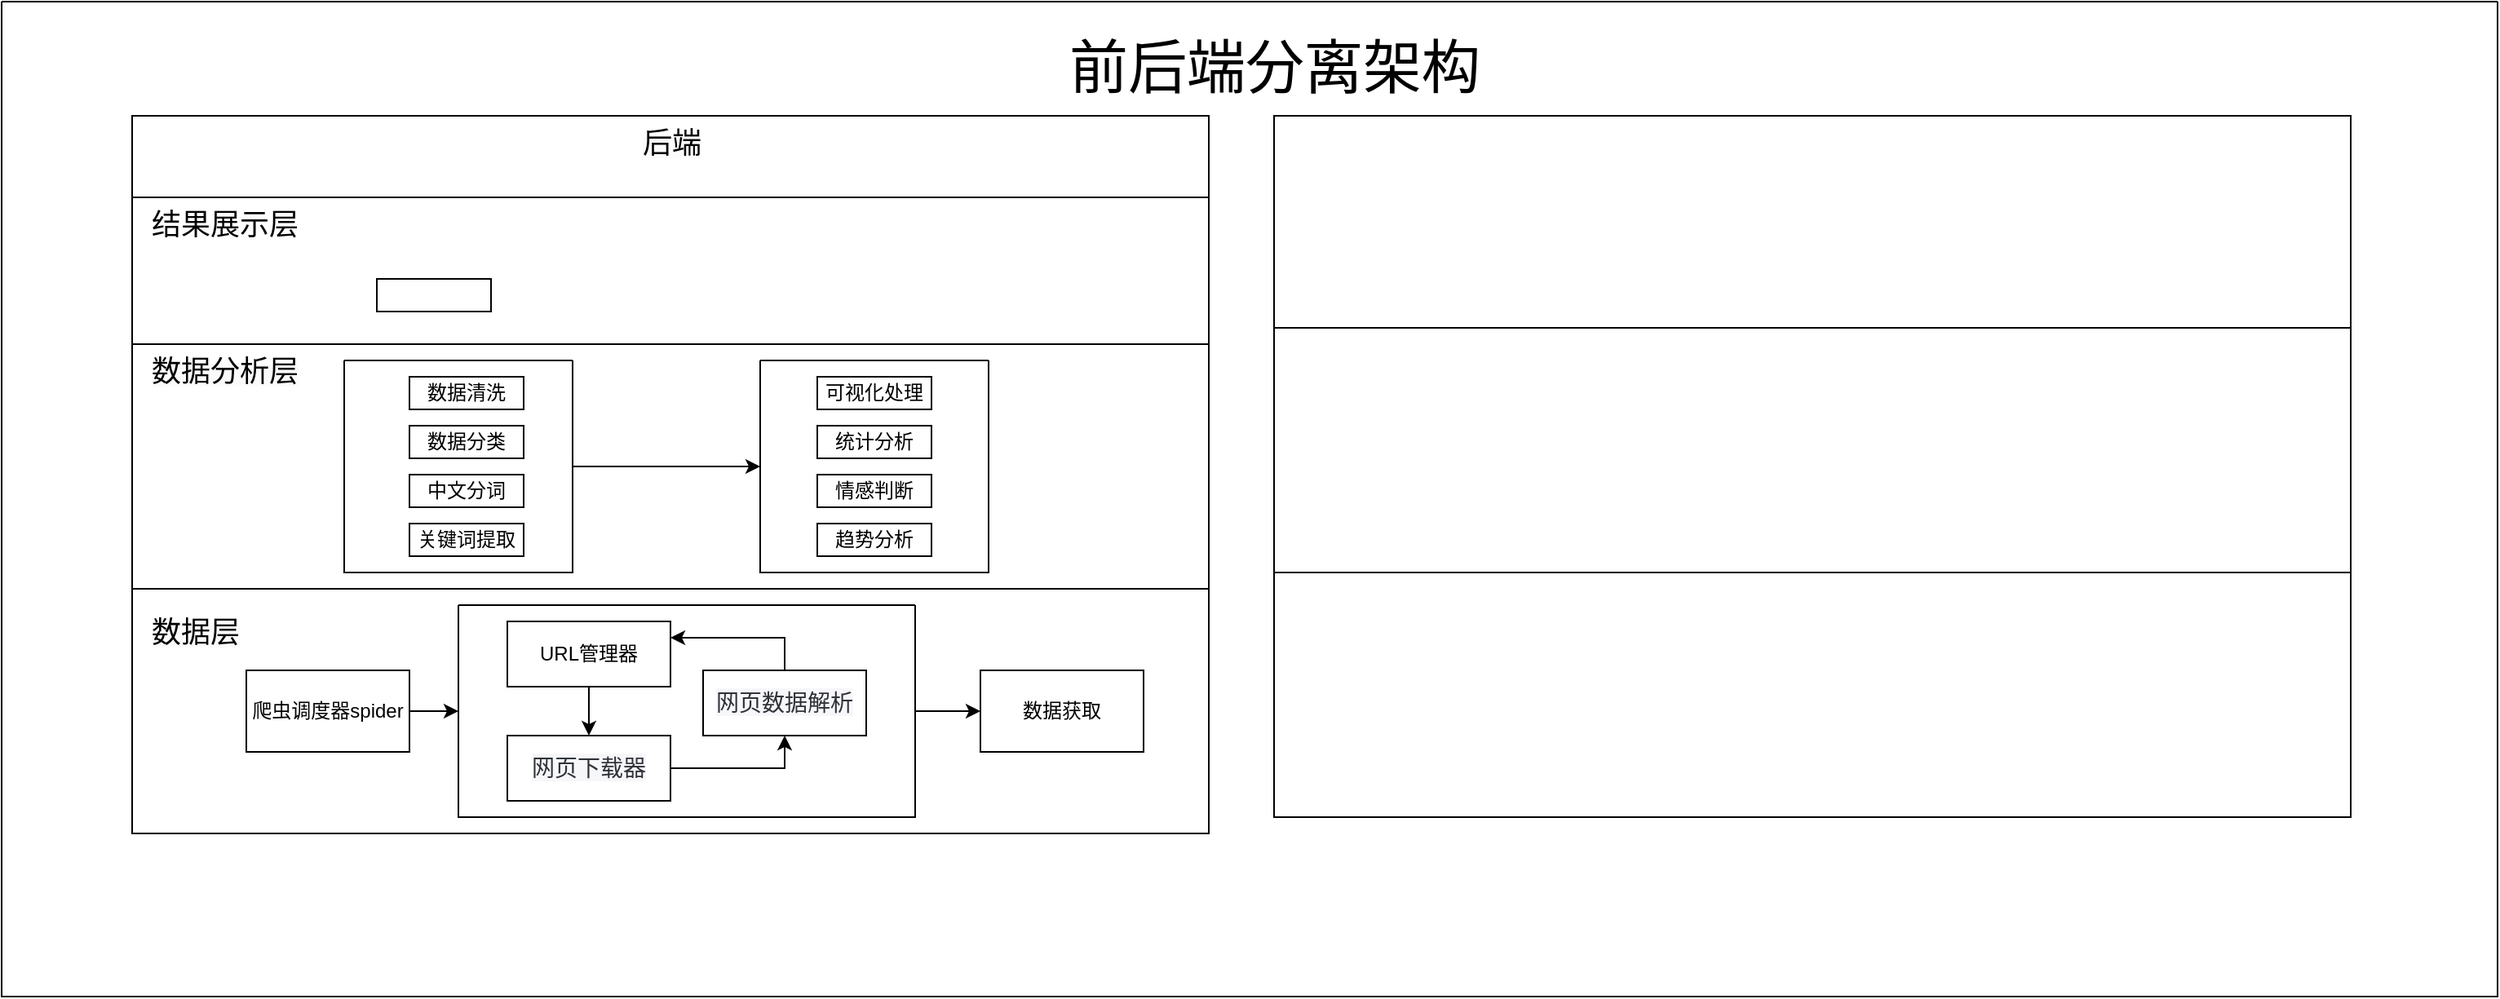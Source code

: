 <mxfile version="24.2.2" type="github">
  <diagram id="prtHgNgQTEPvFCAcTncT" name="Page-1">
    <mxGraphModel dx="1679" dy="402" grid="1" gridSize="10" guides="1" tooltips="1" connect="1" arrows="1" fold="1" page="1" pageScale="1" pageWidth="827" pageHeight="1169" math="0" shadow="0">
      <root>
        <mxCell id="0" />
        <mxCell id="1" parent="0" />
        <mxCell id="906hW7KmR7PjZ_wDBqUE-54" value="" style="rounded=0;whiteSpace=wrap;html=1;" vertex="1" parent="1">
          <mxGeometry x="40" y="110" width="660" height="430" as="geometry" />
        </mxCell>
        <mxCell id="906hW7KmR7PjZ_wDBqUE-55" value="" style="rounded=0;whiteSpace=wrap;html=1;" vertex="1" parent="1">
          <mxGeometry x="40" y="110" width="660" height="130" as="geometry" />
        </mxCell>
        <mxCell id="906hW7KmR7PjZ_wDBqUE-61" value="" style="rounded=0;whiteSpace=wrap;html=1;" vertex="1" parent="1">
          <mxGeometry x="740" y="110" width="660" height="430" as="geometry" />
        </mxCell>
        <mxCell id="906hW7KmR7PjZ_wDBqUE-62" value="" style="rounded=0;whiteSpace=wrap;html=1;" vertex="1" parent="1">
          <mxGeometry x="740" y="110" width="660" height="130" as="geometry" />
        </mxCell>
        <mxCell id="906hW7KmR7PjZ_wDBqUE-63" value="" style="rounded=0;whiteSpace=wrap;html=1;" vertex="1" parent="1">
          <mxGeometry x="740" y="390" width="660" height="150" as="geometry" />
        </mxCell>
        <mxCell id="906hW7KmR7PjZ_wDBqUE-76" value="&lt;span style=&quot;color: rgb(0, 0, 0); font-family: Helvetica; font-style: normal; font-variant-ligatures: normal; font-variant-caps: normal; font-weight: 400; letter-spacing: normal; orphans: 2; text-align: center; text-indent: 0px; text-transform: none; widows: 2; word-spacing: 0px; -webkit-text-stroke-width: 0px; white-space: normal; background-color: rgb(251, 251, 251); text-decoration-thickness: initial; text-decoration-style: initial; text-decoration-color: initial; float: none; display: inline !important;&quot;&gt;&lt;font style=&quot;font-size: 18px;&quot;&gt;后端&lt;/font&gt;&lt;/span&gt;" style="text;whiteSpace=wrap;html=1;" vertex="1" parent="1">
          <mxGeometry x="351" y="110" width="126" height="40" as="geometry" />
        </mxCell>
        <mxCell id="906hW7KmR7PjZ_wDBqUE-95" value="&lt;span style=&quot;color: rgb(0, 0, 0); font-family: Helvetica; font-style: normal; font-variant-ligatures: normal; font-variant-caps: normal; font-weight: 400; letter-spacing: normal; orphans: 2; text-align: center; text-indent: 0px; text-transform: none; widows: 2; word-spacing: 0px; -webkit-text-stroke-width: 0px; white-space: normal; background-color: rgb(251, 251, 251); text-decoration-thickness: initial; text-decoration-style: initial; text-decoration-color: initial; float: none; display: inline !important;&quot;&gt;&lt;font style=&quot;font-size: 18px;&quot;&gt;数据分析层&lt;/font&gt;&lt;/span&gt;" style="text;whiteSpace=wrap;html=1;" vertex="1" parent="1">
          <mxGeometry x="50" y="250" width="100" height="40" as="geometry" />
        </mxCell>
        <mxCell id="906hW7KmR7PjZ_wDBqUE-66" value="" style="swimlane;startSize=0;" vertex="1" parent="1">
          <mxGeometry x="-40" y="40" width="1530" height="610" as="geometry" />
        </mxCell>
        <mxCell id="906hW7KmR7PjZ_wDBqUE-68" value="&lt;font style=&quot;font-size: 36px;&quot;&gt;前后端分离架构&lt;/font&gt;" style="text;html=1;align=center;verticalAlign=middle;resizable=0;points=[];autosize=1;strokeColor=none;fillColor=none;" vertex="1" parent="906hW7KmR7PjZ_wDBqUE-66">
          <mxGeometry x="640" y="10" width="280" height="60" as="geometry" />
        </mxCell>
        <mxCell id="906hW7KmR7PjZ_wDBqUE-71" value="数据层" style="rounded=0;whiteSpace=wrap;html=1;" vertex="1" parent="906hW7KmR7PjZ_wDBqUE-66">
          <mxGeometry x="80" y="360" width="80" height="30" as="geometry" />
        </mxCell>
        <mxCell id="906hW7KmR7PjZ_wDBqUE-56" value="" style="rounded=0;whiteSpace=wrap;html=1;" vertex="1" parent="906hW7KmR7PjZ_wDBqUE-66">
          <mxGeometry x="80" y="360" width="660" height="150" as="geometry" />
        </mxCell>
        <mxCell id="906hW7KmR7PjZ_wDBqUE-72" value="&lt;span style=&quot;color: rgb(0, 0, 0); font-family: Helvetica; font-style: normal; font-variant-ligatures: normal; font-variant-caps: normal; font-weight: 400; letter-spacing: normal; orphans: 2; text-align: center; text-indent: 0px; text-transform: none; widows: 2; word-spacing: 0px; -webkit-text-stroke-width: 0px; white-space: normal; background-color: rgb(251, 251, 251); text-decoration-thickness: initial; text-decoration-style: initial; text-decoration-color: initial; float: none; display: inline !important;&quot;&gt;&lt;font style=&quot;font-size: 18px;&quot;&gt;数据层&lt;/font&gt;&lt;/span&gt;" style="text;whiteSpace=wrap;html=1;" vertex="1" parent="906hW7KmR7PjZ_wDBqUE-66">
          <mxGeometry x="90" y="370" width="70" height="40" as="geometry" />
        </mxCell>
        <mxCell id="906hW7KmR7PjZ_wDBqUE-83" style="edgeStyle=orthogonalEdgeStyle;rounded=0;orthogonalLoop=1;jettySize=auto;html=1;entryX=0;entryY=0.5;entryDx=0;entryDy=0;" edge="1" parent="906hW7KmR7PjZ_wDBqUE-66" source="906hW7KmR7PjZ_wDBqUE-74" target="906hW7KmR7PjZ_wDBqUE-81">
          <mxGeometry relative="1" as="geometry" />
        </mxCell>
        <mxCell id="906hW7KmR7PjZ_wDBqUE-74" value="爬虫调度器spider" style="rounded=0;whiteSpace=wrap;html=1;" vertex="1" parent="906hW7KmR7PjZ_wDBqUE-66">
          <mxGeometry x="150" y="410" width="100" height="50" as="geometry" />
        </mxCell>
        <mxCell id="906hW7KmR7PjZ_wDBqUE-75" value="" style="rounded=0;whiteSpace=wrap;html=1;" vertex="1" parent="906hW7KmR7PjZ_wDBqUE-66">
          <mxGeometry x="80" y="120" width="660" height="90" as="geometry" />
        </mxCell>
        <mxCell id="906hW7KmR7PjZ_wDBqUE-86" style="edgeStyle=orthogonalEdgeStyle;rounded=0;orthogonalLoop=1;jettySize=auto;html=1;exitX=0.5;exitY=1;exitDx=0;exitDy=0;entryX=0.5;entryY=0;entryDx=0;entryDy=0;" edge="1" parent="906hW7KmR7PjZ_wDBqUE-66" source="906hW7KmR7PjZ_wDBqUE-77" target="906hW7KmR7PjZ_wDBqUE-78">
          <mxGeometry relative="1" as="geometry" />
        </mxCell>
        <mxCell id="906hW7KmR7PjZ_wDBqUE-87" style="edgeStyle=orthogonalEdgeStyle;rounded=0;orthogonalLoop=1;jettySize=auto;html=1;exitX=1;exitY=0.5;exitDx=0;exitDy=0;entryX=0.5;entryY=1;entryDx=0;entryDy=0;" edge="1" parent="906hW7KmR7PjZ_wDBqUE-66" source="906hW7KmR7PjZ_wDBqUE-78" target="906hW7KmR7PjZ_wDBqUE-79">
          <mxGeometry relative="1" as="geometry" />
        </mxCell>
        <mxCell id="906hW7KmR7PjZ_wDBqUE-78" value="&lt;span style=&quot;--tw-border-spacing-x: 0; --tw-border-spacing-y: 0; --tw-translate-x: 0; --tw-translate-y: 0; --tw-rotate: 0; --tw-skew-x: 0; --tw-skew-y: 0; --tw-scale-x: 1; --tw-scale-y: 1; --tw-pan-x: ; --tw-pan-y: ; --tw-pinch-zoom: ; --tw-scroll-snap-strictness: proximity; --tw-gradient-from-position: ; --tw-gradient-via-position: ; --tw-gradient-to-position: ; --tw-ordinal: ; --tw-slashed-zero: ; --tw-numeric-figure: ; --tw-numeric-spacing: ; --tw-numeric-fraction: ; --tw-ring-inset: ; --tw-ring-offset-width: 0px; --tw-ring-offset-color: #fff; --tw-ring-color: rgba(59,130,246,.5); --tw-ring-offset-shadow: 0 0 #0000; --tw-ring-shadow: 0 0 #0000; --tw-shadow: 0 0 #0000; --tw-shadow-colored: 0 0 #0000; --tw-blur: ; --tw-brightness: ; --tw-contrast: ; --tw-grayscale: ; --tw-hue-rotate: ; --tw-invert: ; --tw-saturate: ; --tw-sepia: ; --tw-drop-shadow: ; --tw-backdrop-blur: ; --tw-backdrop-brightness: ; --tw-backdrop-contrast: ; --tw-backdrop-grayscale: ; --tw-backdrop-hue-rotate: ; --tw-backdrop-invert: ; --tw-backdrop-opacity: ; --tw-backdrop-saturate: ; --tw-backdrop-sepia: ; -webkit-font-smoothing: antialiased; box-sizing: border-box; color: rgb(46, 50, 56); font-family: &amp;quot;SF Pro Display&amp;quot;, -apple-system, BlinkMacSystemFont, &amp;quot;Segoe UI&amp;quot;, &amp;quot;PingFang SC&amp;quot;, &amp;quot;Hiragino Sans GB&amp;quot;, &amp;quot;Microsoft YaHei&amp;quot;, &amp;quot;Helvetica Neue&amp;quot;, Helvetica, Arial, sans-serif; font-size: 14px; text-align: left; background-color: rgb(247, 247, 250);&quot;&gt;网页下载器&lt;/span&gt;" style="rounded=0;whiteSpace=wrap;html=1;" vertex="1" parent="906hW7KmR7PjZ_wDBqUE-66">
          <mxGeometry x="310" y="450" width="100" height="40" as="geometry" />
        </mxCell>
        <mxCell id="906hW7KmR7PjZ_wDBqUE-88" style="edgeStyle=orthogonalEdgeStyle;rounded=0;orthogonalLoop=1;jettySize=auto;html=1;exitX=0.5;exitY=0;exitDx=0;exitDy=0;entryX=1;entryY=0.25;entryDx=0;entryDy=0;" edge="1" parent="906hW7KmR7PjZ_wDBqUE-66" source="906hW7KmR7PjZ_wDBqUE-79" target="906hW7KmR7PjZ_wDBqUE-77">
          <mxGeometry relative="1" as="geometry">
            <Array as="points">
              <mxPoint x="480" y="390" />
            </Array>
          </mxGeometry>
        </mxCell>
        <mxCell id="906hW7KmR7PjZ_wDBqUE-79" value="&lt;span style=&quot;--tw-border-spacing-x: 0; --tw-border-spacing-y: 0; --tw-translate-x: 0; --tw-translate-y: 0; --tw-rotate: 0; --tw-skew-x: 0; --tw-skew-y: 0; --tw-scale-x: 1; --tw-scale-y: 1; --tw-pan-x: ; --tw-pan-y: ; --tw-pinch-zoom: ; --tw-scroll-snap-strictness: proximity; --tw-gradient-from-position: ; --tw-gradient-via-position: ; --tw-gradient-to-position: ; --tw-ordinal: ; --tw-slashed-zero: ; --tw-numeric-figure: ; --tw-numeric-spacing: ; --tw-numeric-fraction: ; --tw-ring-inset: ; --tw-ring-offset-width: 0px; --tw-ring-offset-color: #fff; --tw-ring-color: rgba(59,130,246,.5); --tw-ring-offset-shadow: 0 0 #0000; --tw-ring-shadow: 0 0 #0000; --tw-shadow: 0 0 #0000; --tw-shadow-colored: 0 0 #0000; --tw-blur: ; --tw-brightness: ; --tw-contrast: ; --tw-grayscale: ; --tw-hue-rotate: ; --tw-invert: ; --tw-saturate: ; --tw-sepia: ; --tw-drop-shadow: ; --tw-backdrop-blur: ; --tw-backdrop-brightness: ; --tw-backdrop-contrast: ; --tw-backdrop-grayscale: ; --tw-backdrop-hue-rotate: ; --tw-backdrop-invert: ; --tw-backdrop-opacity: ; --tw-backdrop-saturate: ; --tw-backdrop-sepia: ; -webkit-font-smoothing: antialiased; box-sizing: border-box; color: rgb(46, 50, 56); font-family: &amp;quot;SF Pro Display&amp;quot;, -apple-system, BlinkMacSystemFont, &amp;quot;Segoe UI&amp;quot;, &amp;quot;PingFang SC&amp;quot;, &amp;quot;Hiragino Sans GB&amp;quot;, &amp;quot;Microsoft YaHei&amp;quot;, &amp;quot;Helvetica Neue&amp;quot;, Helvetica, Arial, sans-serif; font-size: 14px; text-align: left; background-color: rgb(247, 247, 250);&quot;&gt;网页数据解析&lt;/span&gt;" style="rounded=0;whiteSpace=wrap;html=1;" vertex="1" parent="906hW7KmR7PjZ_wDBqUE-66">
          <mxGeometry x="430" y="410" width="100" height="40" as="geometry" />
        </mxCell>
        <mxCell id="906hW7KmR7PjZ_wDBqUE-84" style="edgeStyle=orthogonalEdgeStyle;rounded=0;orthogonalLoop=1;jettySize=auto;html=1;exitX=1;exitY=0.5;exitDx=0;exitDy=0;" edge="1" parent="906hW7KmR7PjZ_wDBqUE-66" source="906hW7KmR7PjZ_wDBqUE-81" target="906hW7KmR7PjZ_wDBqUE-82">
          <mxGeometry relative="1" as="geometry" />
        </mxCell>
        <mxCell id="906hW7KmR7PjZ_wDBqUE-81" value="" style="swimlane;startSize=0;" vertex="1" parent="906hW7KmR7PjZ_wDBqUE-66">
          <mxGeometry x="280" y="370" width="280" height="130" as="geometry" />
        </mxCell>
        <mxCell id="906hW7KmR7PjZ_wDBqUE-77" value="URL管理器" style="rounded=0;whiteSpace=wrap;html=1;" vertex="1" parent="906hW7KmR7PjZ_wDBqUE-81">
          <mxGeometry x="30" y="10" width="100" height="40" as="geometry" />
        </mxCell>
        <mxCell id="906hW7KmR7PjZ_wDBqUE-82" value="数据获取" style="rounded=0;whiteSpace=wrap;html=1;" vertex="1" parent="906hW7KmR7PjZ_wDBqUE-66">
          <mxGeometry x="600" y="410" width="100" height="50" as="geometry" />
        </mxCell>
        <mxCell id="906hW7KmR7PjZ_wDBqUE-107" value="数据分类" style="rounded=0;whiteSpace=wrap;html=1;" vertex="1" parent="906hW7KmR7PjZ_wDBqUE-66">
          <mxGeometry x="250" y="260" width="70" height="20" as="geometry" />
        </mxCell>
        <mxCell id="906hW7KmR7PjZ_wDBqUE-102" value="数据清洗" style="rounded=0;whiteSpace=wrap;html=1;" vertex="1" parent="906hW7KmR7PjZ_wDBqUE-66">
          <mxGeometry x="250" y="230" width="70" height="20" as="geometry" />
        </mxCell>
        <mxCell id="906hW7KmR7PjZ_wDBqUE-109" value="关键词提取" style="rounded=0;whiteSpace=wrap;html=1;" vertex="1" parent="906hW7KmR7PjZ_wDBqUE-66">
          <mxGeometry x="250" y="320" width="70" height="20" as="geometry" />
        </mxCell>
        <mxCell id="906hW7KmR7PjZ_wDBqUE-108" value="中文分词" style="rounded=0;whiteSpace=wrap;html=1;" vertex="1" parent="906hW7KmR7PjZ_wDBqUE-66">
          <mxGeometry x="250" y="290" width="70" height="20" as="geometry" />
        </mxCell>
        <mxCell id="906hW7KmR7PjZ_wDBqUE-122" value="&lt;div style=&quot;text-align: center;&quot;&gt;&lt;span style=&quot;font-size: 18px;&quot;&gt;结果展示层&lt;/span&gt;&lt;/div&gt;" style="text;whiteSpace=wrap;html=1;" vertex="1" parent="906hW7KmR7PjZ_wDBqUE-66">
          <mxGeometry x="90" y="120" width="100" height="40" as="geometry" />
        </mxCell>
        <mxCell id="906hW7KmR7PjZ_wDBqUE-123" value="" style="rounded=0;whiteSpace=wrap;html=1;" vertex="1" parent="906hW7KmR7PjZ_wDBqUE-66">
          <mxGeometry x="230" y="170" width="70" height="20" as="geometry" />
        </mxCell>
        <mxCell id="906hW7KmR7PjZ_wDBqUE-121" style="edgeStyle=orthogonalEdgeStyle;rounded=0;orthogonalLoop=1;jettySize=auto;html=1;entryX=0;entryY=0.5;entryDx=0;entryDy=0;" edge="1" parent="1" source="906hW7KmR7PjZ_wDBqUE-111" target="906hW7KmR7PjZ_wDBqUE-120">
          <mxGeometry relative="1" as="geometry" />
        </mxCell>
        <mxCell id="906hW7KmR7PjZ_wDBqUE-111" value="" style="swimlane;startSize=0;" vertex="1" parent="1">
          <mxGeometry x="170" y="260" width="140" height="130" as="geometry" />
        </mxCell>
        <mxCell id="906hW7KmR7PjZ_wDBqUE-112" value="可视化处理" style="rounded=0;whiteSpace=wrap;html=1;" vertex="1" parent="1">
          <mxGeometry x="460" y="270" width="70" height="20" as="geometry" />
        </mxCell>
        <mxCell id="906hW7KmR7PjZ_wDBqUE-113" value="统计分析" style="rounded=0;whiteSpace=wrap;html=1;" vertex="1" parent="1">
          <mxGeometry x="460" y="300" width="70" height="20" as="geometry" />
        </mxCell>
        <mxCell id="906hW7KmR7PjZ_wDBqUE-114" value="情感判断" style="rounded=0;whiteSpace=wrap;html=1;" vertex="1" parent="1">
          <mxGeometry x="460" y="330" width="70" height="20" as="geometry" />
        </mxCell>
        <mxCell id="906hW7KmR7PjZ_wDBqUE-115" value="趋势分析" style="rounded=0;whiteSpace=wrap;html=1;" vertex="1" parent="1">
          <mxGeometry x="460" y="360" width="70" height="20" as="geometry" />
        </mxCell>
        <mxCell id="906hW7KmR7PjZ_wDBqUE-120" value="" style="swimlane;startSize=0;" vertex="1" parent="1">
          <mxGeometry x="425" y="260" width="140" height="130" as="geometry" />
        </mxCell>
      </root>
    </mxGraphModel>
  </diagram>
</mxfile>

